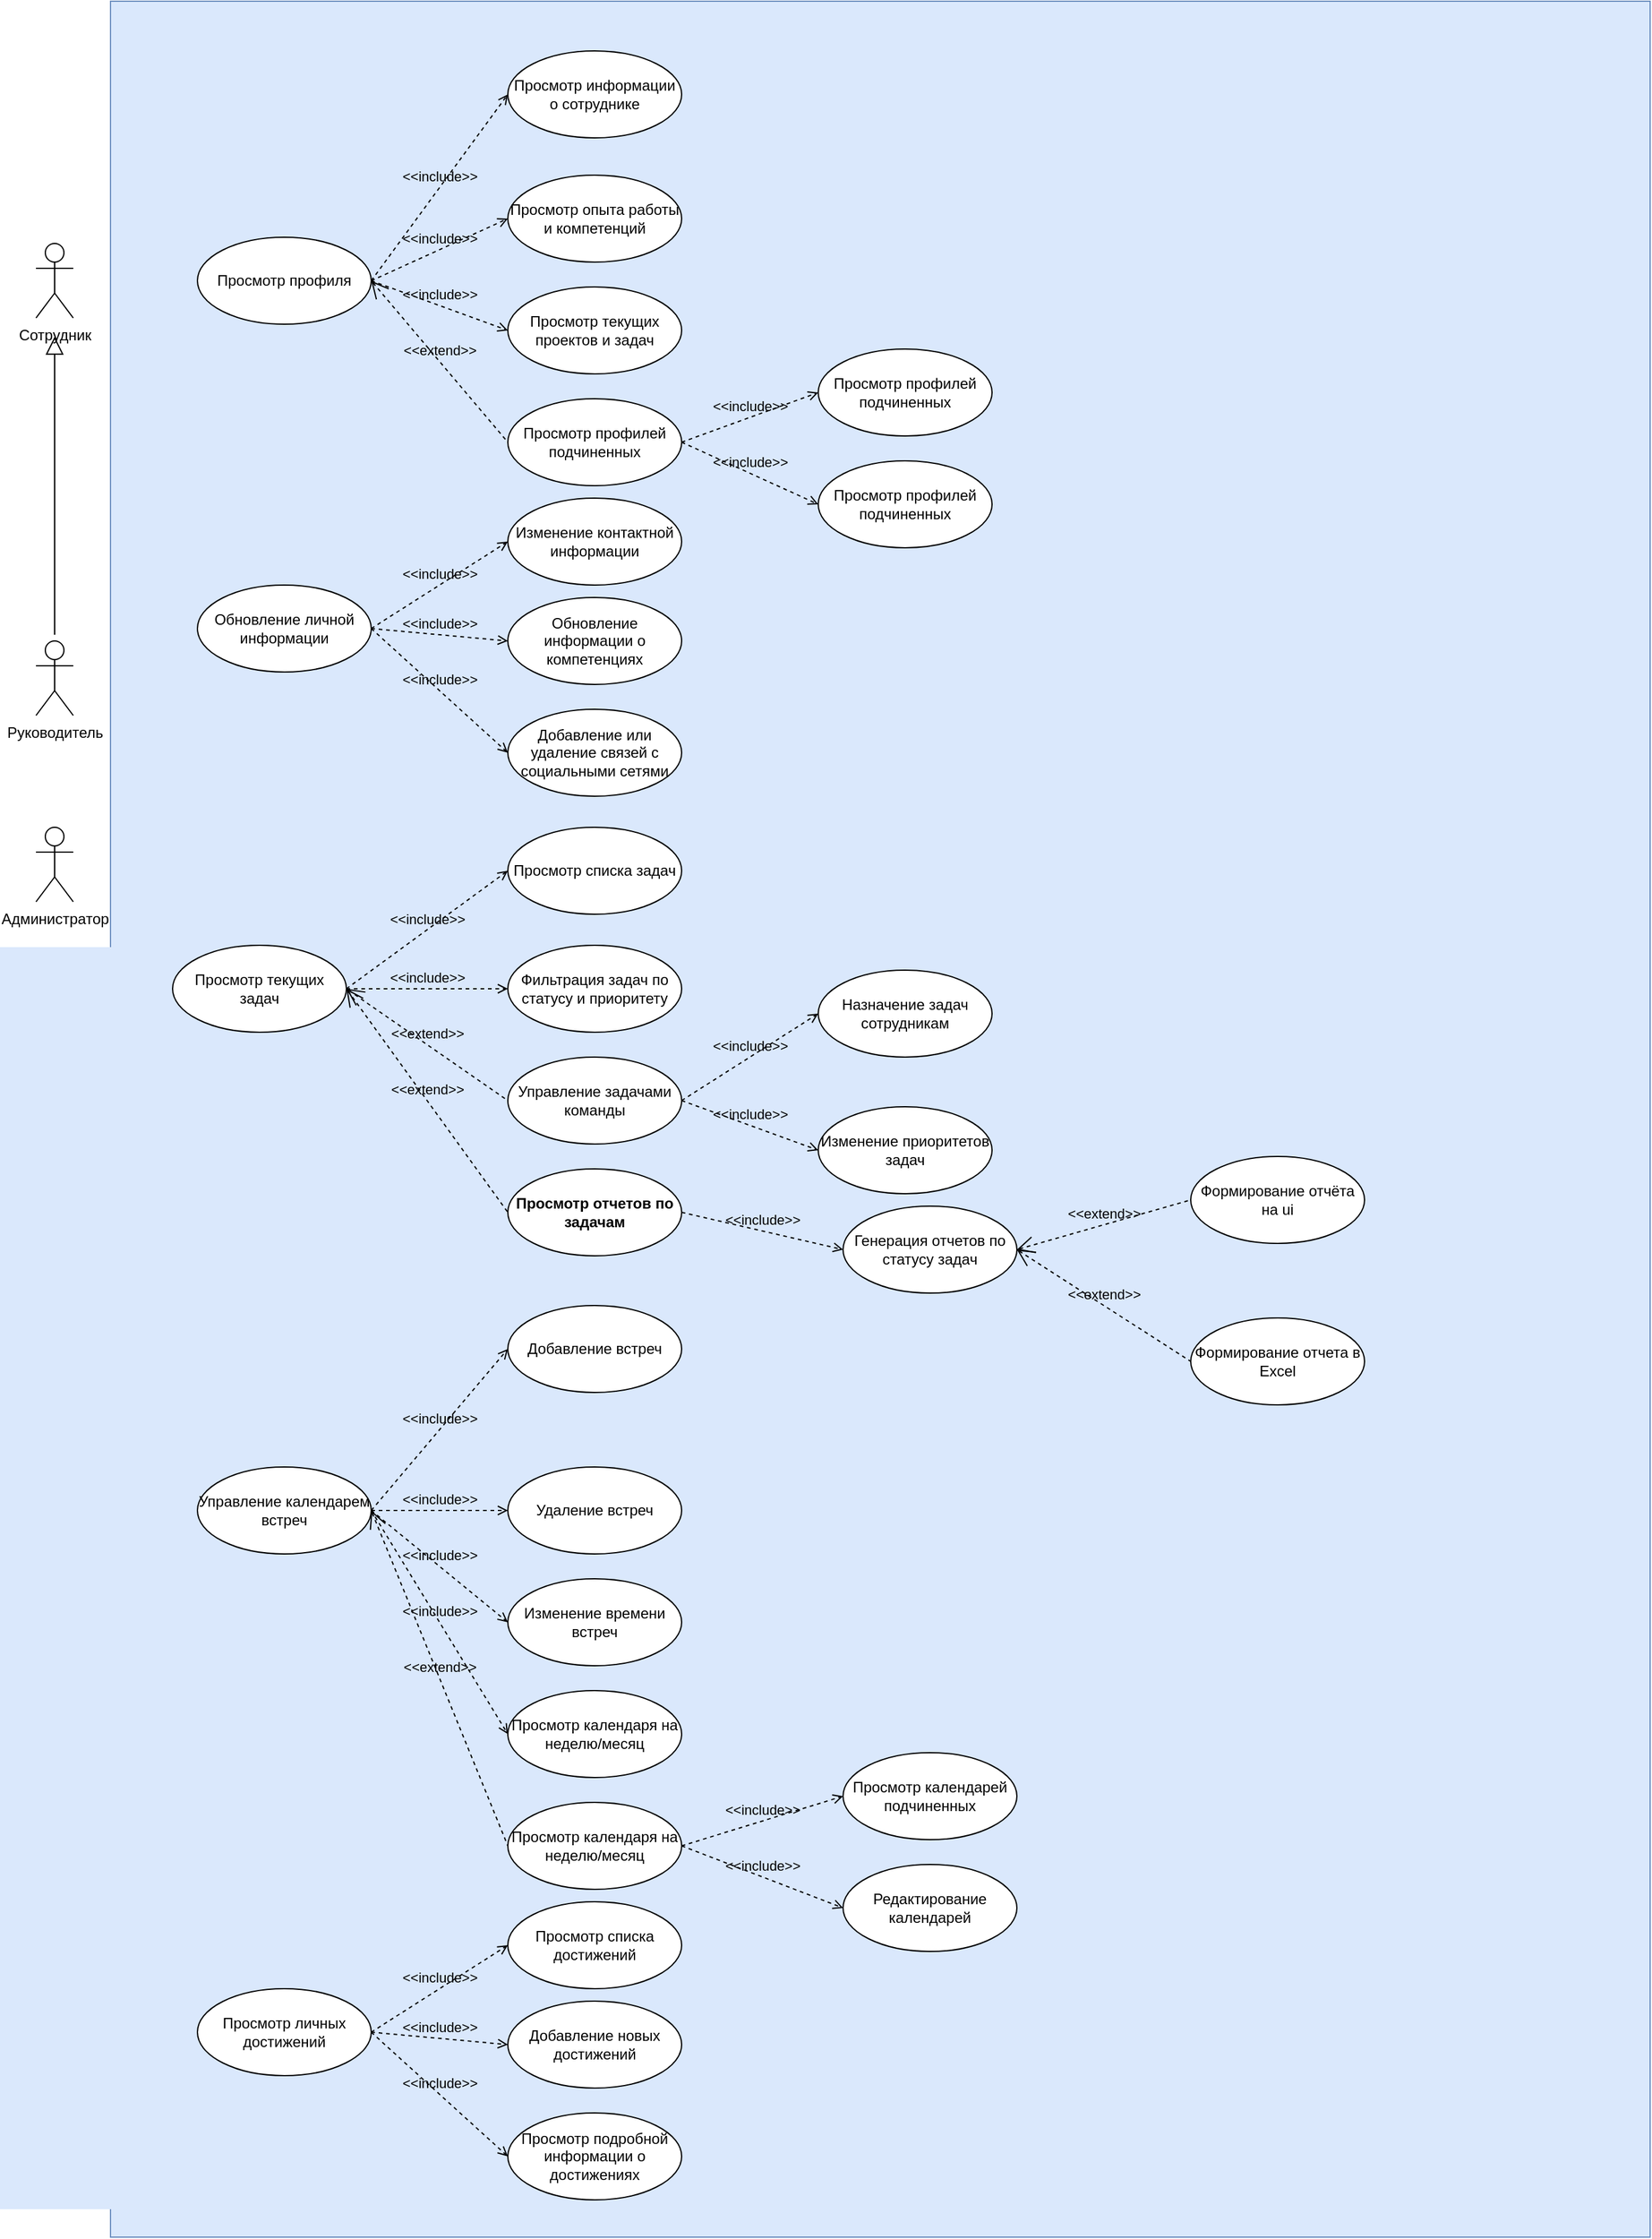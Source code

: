 <mxfile version="24.6.2" type="github">
  <diagram name="Страница — 1" id="6D_wEND17thWg54xiyXQ">
    <mxGraphModel dx="2074" dy="1132" grid="1" gridSize="10" guides="1" tooltips="1" connect="1" arrows="1" fold="1" page="1" pageScale="1" pageWidth="827" pageHeight="1169" math="0" shadow="0">
      <root>
        <mxCell id="0" />
        <mxCell id="1" parent="0" />
        <mxCell id="sTOlMVgeT1HYII_DFmIz-1" value="Сотрудник" style="shape=umlActor;html=1;verticalLabelPosition=bottom;verticalAlign=top;align=center;" vertex="1" parent="1">
          <mxGeometry x="50" y="265" width="30" height="60" as="geometry" />
        </mxCell>
        <mxCell id="sTOlMVgeT1HYII_DFmIz-2" value="" style="rounded=0;whiteSpace=wrap;html=1;fillColor=#dae8fc;strokeColor=#6c8ebf;align=right;" vertex="1" parent="1">
          <mxGeometry x="110" y="70" width="1240" height="1800" as="geometry" />
        </mxCell>
        <mxCell id="sTOlMVgeT1HYII_DFmIz-3" value="Просмотр профиля" style="ellipse;whiteSpace=wrap;html=1;" vertex="1" parent="1">
          <mxGeometry x="180" y="260" width="140" height="70" as="geometry" />
        </mxCell>
        <mxCell id="sTOlMVgeT1HYII_DFmIz-4" value="Руководитель" style="shape=umlActor;html=1;verticalLabelPosition=bottom;verticalAlign=top;align=center;" vertex="1" parent="1">
          <mxGeometry x="50" y="585" width="30" height="60" as="geometry" />
        </mxCell>
        <mxCell id="sTOlMVgeT1HYII_DFmIz-5" value="Администратор" style="shape=umlActor;html=1;verticalLabelPosition=bottom;verticalAlign=top;align=center;" vertex="1" parent="1">
          <mxGeometry x="50" y="735" width="30" height="60" as="geometry" />
        </mxCell>
        <mxCell id="sTOlMVgeT1HYII_DFmIz-7" value="Просмотр текущих проектов и задач" style="ellipse;whiteSpace=wrap;html=1;" vertex="1" parent="1">
          <mxGeometry x="430" y="300" width="140" height="70" as="geometry" />
        </mxCell>
        <mxCell id="sTOlMVgeT1HYII_DFmIz-8" value="Просмотр опыта работы и компетенций" style="ellipse;whiteSpace=wrap;html=1;" vertex="1" parent="1">
          <mxGeometry x="430" y="210" width="140" height="70" as="geometry" />
        </mxCell>
        <mxCell id="sTOlMVgeT1HYII_DFmIz-9" value="Просмотр информации о сотруднике" style="ellipse;whiteSpace=wrap;html=1;" vertex="1" parent="1">
          <mxGeometry x="430" y="110" width="140" height="70" as="geometry" />
        </mxCell>
        <mxCell id="sTOlMVgeT1HYII_DFmIz-10" value="&amp;lt;&amp;lt;include&amp;gt;&amp;gt;" style="edgeStyle=none;html=1;endArrow=open;verticalAlign=bottom;dashed=1;labelBackgroundColor=none;rounded=0;exitX=1;exitY=0.5;exitDx=0;exitDy=0;entryX=0;entryY=0.5;entryDx=0;entryDy=0;" edge="1" parent="1" source="sTOlMVgeT1HYII_DFmIz-3" target="sTOlMVgeT1HYII_DFmIz-9">
          <mxGeometry width="160" relative="1" as="geometry">
            <mxPoint x="330" y="580" as="sourcePoint" />
            <mxPoint x="490" y="580" as="targetPoint" />
          </mxGeometry>
        </mxCell>
        <mxCell id="sTOlMVgeT1HYII_DFmIz-12" value="&amp;lt;&amp;lt;include&amp;gt;&amp;gt;" style="edgeStyle=none;html=1;endArrow=open;verticalAlign=bottom;dashed=1;labelBackgroundColor=none;rounded=0;exitX=1;exitY=0.5;exitDx=0;exitDy=0;entryX=0;entryY=0.5;entryDx=0;entryDy=0;" edge="1" parent="1" source="sTOlMVgeT1HYII_DFmIz-3" target="sTOlMVgeT1HYII_DFmIz-8">
          <mxGeometry x="-0.007" width="160" relative="1" as="geometry">
            <mxPoint x="350" y="195" as="sourcePoint" />
            <mxPoint x="497" y="160" as="targetPoint" />
            <mxPoint as="offset" />
          </mxGeometry>
        </mxCell>
        <mxCell id="sTOlMVgeT1HYII_DFmIz-13" value="&amp;lt;&amp;lt;include&amp;gt;&amp;gt;" style="edgeStyle=none;html=1;endArrow=open;verticalAlign=bottom;dashed=1;labelBackgroundColor=none;rounded=0;exitX=1;exitY=0.5;exitDx=0;exitDy=0;entryX=0;entryY=0.5;entryDx=0;entryDy=0;" edge="1" parent="1" source="sTOlMVgeT1HYII_DFmIz-3" target="sTOlMVgeT1HYII_DFmIz-7">
          <mxGeometry width="160" relative="1" as="geometry">
            <mxPoint x="340" y="185" as="sourcePoint" />
            <mxPoint x="490" y="225" as="targetPoint" />
          </mxGeometry>
        </mxCell>
        <mxCell id="sTOlMVgeT1HYII_DFmIz-15" value="Обновление личной информации" style="ellipse;whiteSpace=wrap;html=1;" vertex="1" parent="1">
          <mxGeometry x="180" y="540" width="140" height="70" as="geometry" />
        </mxCell>
        <mxCell id="sTOlMVgeT1HYII_DFmIz-16" value="Добавление или удаление связей с социальными сетями" style="ellipse;whiteSpace=wrap;html=1;" vertex="1" parent="1">
          <mxGeometry x="430" y="640" width="140" height="70" as="geometry" />
        </mxCell>
        <mxCell id="sTOlMVgeT1HYII_DFmIz-17" value="Обновление информации о компетенциях" style="ellipse;whiteSpace=wrap;html=1;" vertex="1" parent="1">
          <mxGeometry x="430" y="550" width="140" height="70" as="geometry" />
        </mxCell>
        <mxCell id="sTOlMVgeT1HYII_DFmIz-18" value="Изменение контактной информации" style="ellipse;whiteSpace=wrap;html=1;" vertex="1" parent="1">
          <mxGeometry x="430" y="470" width="140" height="70" as="geometry" />
        </mxCell>
        <mxCell id="sTOlMVgeT1HYII_DFmIz-19" value="&amp;lt;&amp;lt;include&amp;gt;&amp;gt;" style="edgeStyle=none;html=1;endArrow=open;verticalAlign=bottom;dashed=1;labelBackgroundColor=none;rounded=0;exitX=1;exitY=0.5;exitDx=0;exitDy=0;entryX=0;entryY=0.5;entryDx=0;entryDy=0;" edge="1" parent="1" source="sTOlMVgeT1HYII_DFmIz-15" target="sTOlMVgeT1HYII_DFmIz-18">
          <mxGeometry width="160" relative="1" as="geometry">
            <mxPoint x="340" y="185" as="sourcePoint" />
            <mxPoint x="500" y="425" as="targetPoint" />
          </mxGeometry>
        </mxCell>
        <mxCell id="sTOlMVgeT1HYII_DFmIz-20" value="&amp;lt;&amp;lt;include&amp;gt;&amp;gt;" style="edgeStyle=none;html=1;endArrow=open;verticalAlign=bottom;dashed=1;labelBackgroundColor=none;rounded=0;exitX=1;exitY=0.5;exitDx=0;exitDy=0;entryX=0;entryY=0.5;entryDx=0;entryDy=0;" edge="1" parent="1" source="sTOlMVgeT1HYII_DFmIz-15" target="sTOlMVgeT1HYII_DFmIz-16">
          <mxGeometry width="160" relative="1" as="geometry">
            <mxPoint x="330" y="515" as="sourcePoint" />
            <mxPoint x="450" y="515" as="targetPoint" />
          </mxGeometry>
        </mxCell>
        <mxCell id="sTOlMVgeT1HYII_DFmIz-21" value="&amp;lt;&amp;lt;include&amp;gt;&amp;gt;" style="edgeStyle=none;html=1;endArrow=open;verticalAlign=bottom;dashed=1;labelBackgroundColor=none;rounded=0;exitX=1;exitY=0.5;exitDx=0;exitDy=0;entryX=0;entryY=0.5;entryDx=0;entryDy=0;" edge="1" parent="1" source="sTOlMVgeT1HYII_DFmIz-15" target="sTOlMVgeT1HYII_DFmIz-17">
          <mxGeometry width="160" relative="1" as="geometry">
            <mxPoint x="340" y="525" as="sourcePoint" />
            <mxPoint x="460" y="525" as="targetPoint" />
          </mxGeometry>
        </mxCell>
        <mxCell id="sTOlMVgeT1HYII_DFmIz-22" value="Просмотр текущих задач" style="ellipse;whiteSpace=wrap;html=1;" vertex="1" parent="1">
          <mxGeometry x="160" y="830" width="140" height="70" as="geometry" />
        </mxCell>
        <mxCell id="sTOlMVgeT1HYII_DFmIz-23" value="Фильтрация задач по статусу и приоритету" style="ellipse;whiteSpace=wrap;html=1;" vertex="1" parent="1">
          <mxGeometry x="430" y="830" width="140" height="70" as="geometry" />
        </mxCell>
        <mxCell id="sTOlMVgeT1HYII_DFmIz-24" value="Просмотр списка задач" style="ellipse;whiteSpace=wrap;html=1;" vertex="1" parent="1">
          <mxGeometry x="430" y="735" width="140" height="70" as="geometry" />
        </mxCell>
        <mxCell id="sTOlMVgeT1HYII_DFmIz-25" value="&amp;lt;&amp;lt;include&amp;gt;&amp;gt;" style="edgeStyle=none;html=1;endArrow=open;verticalAlign=bottom;dashed=1;labelBackgroundColor=none;rounded=0;exitX=1;exitY=0.5;exitDx=0;exitDy=0;entryX=0;entryY=0.5;entryDx=0;entryDy=0;" edge="1" parent="1" source="sTOlMVgeT1HYII_DFmIz-22" target="sTOlMVgeT1HYII_DFmIz-24">
          <mxGeometry width="160" relative="1" as="geometry">
            <mxPoint x="330" y="515" as="sourcePoint" />
            <mxPoint x="450" y="685" as="targetPoint" />
          </mxGeometry>
        </mxCell>
        <mxCell id="sTOlMVgeT1HYII_DFmIz-26" value="&amp;lt;&amp;lt;include&amp;gt;&amp;gt;" style="edgeStyle=none;html=1;endArrow=open;verticalAlign=bottom;dashed=1;labelBackgroundColor=none;rounded=0;exitX=1;exitY=0.5;exitDx=0;exitDy=0;entryX=0;entryY=0.5;entryDx=0;entryDy=0;" edge="1" parent="1" source="sTOlMVgeT1HYII_DFmIz-22" target="sTOlMVgeT1HYII_DFmIz-23">
          <mxGeometry width="160" relative="1" as="geometry">
            <mxPoint x="340" y="525" as="sourcePoint" />
            <mxPoint x="460" y="695" as="targetPoint" />
          </mxGeometry>
        </mxCell>
        <mxCell id="sTOlMVgeT1HYII_DFmIz-27" value="Управление календарем встреч" style="ellipse;whiteSpace=wrap;html=1;" vertex="1" parent="1">
          <mxGeometry x="180" y="1250" width="140" height="70" as="geometry" />
        </mxCell>
        <mxCell id="sTOlMVgeT1HYII_DFmIz-28" value="Изменение времени встреч" style="ellipse;whiteSpace=wrap;html=1;" vertex="1" parent="1">
          <mxGeometry x="430" y="1340" width="140" height="70" as="geometry" />
        </mxCell>
        <mxCell id="sTOlMVgeT1HYII_DFmIz-29" value="Удаление встреч" style="ellipse;whiteSpace=wrap;html=1;" vertex="1" parent="1">
          <mxGeometry x="430" y="1250" width="140" height="70" as="geometry" />
        </mxCell>
        <mxCell id="sTOlMVgeT1HYII_DFmIz-30" value="Добавление встреч" style="ellipse;whiteSpace=wrap;html=1;" vertex="1" parent="1">
          <mxGeometry x="430" y="1120" width="140" height="70" as="geometry" />
        </mxCell>
        <mxCell id="sTOlMVgeT1HYII_DFmIz-31" value="Просмотр календаря на неделю/месяц" style="ellipse;whiteSpace=wrap;html=1;" vertex="1" parent="1">
          <mxGeometry x="430" y="1430" width="140" height="70" as="geometry" />
        </mxCell>
        <mxCell id="sTOlMVgeT1HYII_DFmIz-32" value="&amp;lt;&amp;lt;include&amp;gt;&amp;gt;" style="edgeStyle=none;html=1;endArrow=open;verticalAlign=bottom;dashed=1;labelBackgroundColor=none;rounded=0;exitX=1;exitY=0.5;exitDx=0;exitDy=0;entryX=0;entryY=0.5;entryDx=0;entryDy=0;" edge="1" parent="1" source="sTOlMVgeT1HYII_DFmIz-27" target="sTOlMVgeT1HYII_DFmIz-30">
          <mxGeometry width="160" relative="1" as="geometry">
            <mxPoint x="330" y="1025" as="sourcePoint" />
            <mxPoint x="450" y="1065" as="targetPoint" />
          </mxGeometry>
        </mxCell>
        <mxCell id="sTOlMVgeT1HYII_DFmIz-33" value="&amp;lt;&amp;lt;include&amp;gt;&amp;gt;" style="edgeStyle=none;html=1;endArrow=open;verticalAlign=bottom;dashed=1;labelBackgroundColor=none;rounded=0;exitX=1;exitY=0.5;exitDx=0;exitDy=0;entryX=0;entryY=0.5;entryDx=0;entryDy=0;" edge="1" parent="1" source="sTOlMVgeT1HYII_DFmIz-27" target="sTOlMVgeT1HYII_DFmIz-29">
          <mxGeometry width="160" relative="1" as="geometry">
            <mxPoint x="330" y="1315" as="sourcePoint" />
            <mxPoint x="450" y="1165" as="targetPoint" />
          </mxGeometry>
        </mxCell>
        <mxCell id="sTOlMVgeT1HYII_DFmIz-34" value="&amp;lt;&amp;lt;include&amp;gt;&amp;gt;" style="edgeStyle=none;html=1;endArrow=open;verticalAlign=bottom;dashed=1;labelBackgroundColor=none;rounded=0;exitX=1;exitY=0.5;exitDx=0;exitDy=0;entryX=0;entryY=0.5;entryDx=0;entryDy=0;" edge="1" parent="1" source="sTOlMVgeT1HYII_DFmIz-27" target="sTOlMVgeT1HYII_DFmIz-28">
          <mxGeometry width="160" relative="1" as="geometry">
            <mxPoint x="340" y="1325" as="sourcePoint" />
            <mxPoint x="460" y="1175" as="targetPoint" />
          </mxGeometry>
        </mxCell>
        <mxCell id="sTOlMVgeT1HYII_DFmIz-35" value="&amp;lt;&amp;lt;include&amp;gt;&amp;gt;" style="edgeStyle=none;html=1;endArrow=open;verticalAlign=bottom;dashed=1;labelBackgroundColor=none;rounded=0;exitX=1;exitY=0.5;exitDx=0;exitDy=0;entryX=0;entryY=0.5;entryDx=0;entryDy=0;" edge="1" parent="1" source="sTOlMVgeT1HYII_DFmIz-27" target="sTOlMVgeT1HYII_DFmIz-31">
          <mxGeometry width="160" relative="1" as="geometry">
            <mxPoint x="350" y="1335" as="sourcePoint" />
            <mxPoint x="470" y="1185" as="targetPoint" />
          </mxGeometry>
        </mxCell>
        <mxCell id="sTOlMVgeT1HYII_DFmIz-36" value="Просмотр личных достижений" style="ellipse;whiteSpace=wrap;html=1;" vertex="1" parent="1">
          <mxGeometry x="180" y="1670" width="140" height="70" as="geometry" />
        </mxCell>
        <mxCell id="sTOlMVgeT1HYII_DFmIz-37" value="Просмотр подробной информации о достижениях" style="ellipse;whiteSpace=wrap;html=1;" vertex="1" parent="1">
          <mxGeometry x="430" y="1770" width="140" height="70" as="geometry" />
        </mxCell>
        <mxCell id="sTOlMVgeT1HYII_DFmIz-38" value="Добавление новых достижений" style="ellipse;whiteSpace=wrap;html=1;" vertex="1" parent="1">
          <mxGeometry x="430" y="1680" width="140" height="70" as="geometry" />
        </mxCell>
        <mxCell id="sTOlMVgeT1HYII_DFmIz-39" value="Просмотр списка достижений" style="ellipse;whiteSpace=wrap;html=1;" vertex="1" parent="1">
          <mxGeometry x="430" y="1600" width="140" height="70" as="geometry" />
        </mxCell>
        <mxCell id="sTOlMVgeT1HYII_DFmIz-40" value="&amp;lt;&amp;lt;include&amp;gt;&amp;gt;" style="edgeStyle=none;html=1;endArrow=open;verticalAlign=bottom;dashed=1;labelBackgroundColor=none;rounded=0;exitX=1;exitY=0.5;exitDx=0;exitDy=0;entryX=0;entryY=0.5;entryDx=0;entryDy=0;" edge="1" parent="1" source="sTOlMVgeT1HYII_DFmIz-36" target="sTOlMVgeT1HYII_DFmIz-39">
          <mxGeometry width="160" relative="1" as="geometry">
            <mxPoint x="340" y="1315" as="sourcePoint" />
            <mxPoint x="500" y="1555" as="targetPoint" />
          </mxGeometry>
        </mxCell>
        <mxCell id="sTOlMVgeT1HYII_DFmIz-41" value="&amp;lt;&amp;lt;include&amp;gt;&amp;gt;" style="edgeStyle=none;html=1;endArrow=open;verticalAlign=bottom;dashed=1;labelBackgroundColor=none;rounded=0;exitX=1;exitY=0.5;exitDx=0;exitDy=0;entryX=0;entryY=0.5;entryDx=0;entryDy=0;" edge="1" parent="1" source="sTOlMVgeT1HYII_DFmIz-36" target="sTOlMVgeT1HYII_DFmIz-37">
          <mxGeometry width="160" relative="1" as="geometry">
            <mxPoint x="330" y="1645" as="sourcePoint" />
            <mxPoint x="450" y="1645" as="targetPoint" />
          </mxGeometry>
        </mxCell>
        <mxCell id="sTOlMVgeT1HYII_DFmIz-42" value="&amp;lt;&amp;lt;include&amp;gt;&amp;gt;" style="edgeStyle=none;html=1;endArrow=open;verticalAlign=bottom;dashed=1;labelBackgroundColor=none;rounded=0;exitX=1;exitY=0.5;exitDx=0;exitDy=0;entryX=0;entryY=0.5;entryDx=0;entryDy=0;" edge="1" parent="1" source="sTOlMVgeT1HYII_DFmIz-36" target="sTOlMVgeT1HYII_DFmIz-38">
          <mxGeometry width="160" relative="1" as="geometry">
            <mxPoint x="340" y="1655" as="sourcePoint" />
            <mxPoint x="460" y="1655" as="targetPoint" />
          </mxGeometry>
        </mxCell>
        <mxCell id="sTOlMVgeT1HYII_DFmIz-43" value="" style="edgeStyle=none;html=1;endArrow=block;endFill=0;endSize=12;verticalAlign=bottom;rounded=0;" edge="1" parent="1">
          <mxGeometry width="160" relative="1" as="geometry">
            <mxPoint x="65" y="580" as="sourcePoint" />
            <mxPoint x="65" y="340" as="targetPoint" />
          </mxGeometry>
        </mxCell>
        <mxCell id="sTOlMVgeT1HYII_DFmIz-44" value="Просмотр профилей подчиненных" style="ellipse;whiteSpace=wrap;html=1;" vertex="1" parent="1">
          <mxGeometry x="430" y="390" width="140" height="70" as="geometry" />
        </mxCell>
        <mxCell id="sTOlMVgeT1HYII_DFmIz-45" value="&amp;lt;&amp;lt;extend&amp;gt;&amp;gt;" style="edgeStyle=none;html=1;startArrow=open;endArrow=none;startSize=12;verticalAlign=bottom;dashed=1;labelBackgroundColor=none;rounded=0;entryX=0;entryY=0.5;entryDx=0;entryDy=0;exitX=1;exitY=0.5;exitDx=0;exitDy=0;" edge="1" parent="1" source="sTOlMVgeT1HYII_DFmIz-3" target="sTOlMVgeT1HYII_DFmIz-44">
          <mxGeometry width="160" relative="1" as="geometry">
            <mxPoint x="330" y="630" as="sourcePoint" />
            <mxPoint x="490" y="630" as="targetPoint" />
          </mxGeometry>
        </mxCell>
        <mxCell id="sTOlMVgeT1HYII_DFmIz-46" value="Просмотр профилей подчиненных" style="ellipse;whiteSpace=wrap;html=1;" vertex="1" parent="1">
          <mxGeometry x="680" y="440" width="140" height="70" as="geometry" />
        </mxCell>
        <mxCell id="sTOlMVgeT1HYII_DFmIz-47" value="Просмотр профилей подчиненных" style="ellipse;whiteSpace=wrap;html=1;" vertex="1" parent="1">
          <mxGeometry x="680" y="350" width="140" height="70" as="geometry" />
        </mxCell>
        <mxCell id="sTOlMVgeT1HYII_DFmIz-48" value="&amp;lt;&amp;lt;include&amp;gt;&amp;gt;" style="edgeStyle=none;html=1;endArrow=open;verticalAlign=bottom;dashed=1;labelBackgroundColor=none;rounded=0;exitX=1;exitY=0.5;exitDx=0;exitDy=0;entryX=0;entryY=0.5;entryDx=0;entryDy=0;" edge="1" parent="1" source="sTOlMVgeT1HYII_DFmIz-44" target="sTOlMVgeT1HYII_DFmIz-47">
          <mxGeometry x="-0.007" width="160" relative="1" as="geometry">
            <mxPoint x="330" y="305" as="sourcePoint" />
            <mxPoint x="440" y="255" as="targetPoint" />
            <mxPoint as="offset" />
          </mxGeometry>
        </mxCell>
        <mxCell id="sTOlMVgeT1HYII_DFmIz-49" value="&amp;lt;&amp;lt;include&amp;gt;&amp;gt;" style="edgeStyle=none;html=1;endArrow=open;verticalAlign=bottom;dashed=1;labelBackgroundColor=none;rounded=0;exitX=1;exitY=0.5;exitDx=0;exitDy=0;entryX=0;entryY=0.5;entryDx=0;entryDy=0;" edge="1" parent="1" source="sTOlMVgeT1HYII_DFmIz-44" target="sTOlMVgeT1HYII_DFmIz-46">
          <mxGeometry x="-0.007" width="160" relative="1" as="geometry">
            <mxPoint x="580" y="335" as="sourcePoint" />
            <mxPoint x="680" y="285" as="targetPoint" />
            <mxPoint as="offset" />
          </mxGeometry>
        </mxCell>
        <mxCell id="sTOlMVgeT1HYII_DFmIz-50" value="Управление задачами команды" style="ellipse;whiteSpace=wrap;html=1;" vertex="1" parent="1">
          <mxGeometry x="430" y="920" width="140" height="70" as="geometry" />
        </mxCell>
        <mxCell id="sTOlMVgeT1HYII_DFmIz-51" value="&lt;strong&gt;Просмотр отчетов по задачам&lt;/strong&gt;" style="ellipse;whiteSpace=wrap;html=1;" vertex="1" parent="1">
          <mxGeometry x="430" y="1010" width="140" height="70" as="geometry" />
        </mxCell>
        <mxCell id="sTOlMVgeT1HYII_DFmIz-52" value="&amp;lt;&amp;lt;extend&amp;gt;&amp;gt;" style="edgeStyle=none;html=1;startArrow=open;endArrow=none;startSize=12;verticalAlign=bottom;dashed=1;labelBackgroundColor=none;rounded=0;exitX=1;exitY=0.5;exitDx=0;exitDy=0;entryX=0;entryY=0.5;entryDx=0;entryDy=0;" edge="1" parent="1" source="sTOlMVgeT1HYII_DFmIz-22" target="sTOlMVgeT1HYII_DFmIz-50">
          <mxGeometry width="160" relative="1" as="geometry">
            <mxPoint x="530" y="1130" as="sourcePoint" />
            <mxPoint x="690" y="1130" as="targetPoint" />
          </mxGeometry>
        </mxCell>
        <mxCell id="sTOlMVgeT1HYII_DFmIz-53" value="&amp;lt;&amp;lt;extend&amp;gt;&amp;gt;" style="edgeStyle=none;html=1;startArrow=open;endArrow=none;startSize=12;verticalAlign=bottom;dashed=1;labelBackgroundColor=none;rounded=0;exitX=1;exitY=0.5;exitDx=0;exitDy=0;entryX=0;entryY=0.5;entryDx=0;entryDy=0;" edge="1" parent="1" source="sTOlMVgeT1HYII_DFmIz-22" target="sTOlMVgeT1HYII_DFmIz-51">
          <mxGeometry width="160" relative="1" as="geometry">
            <mxPoint x="310" y="875" as="sourcePoint" />
            <mxPoint x="440" y="965" as="targetPoint" />
          </mxGeometry>
        </mxCell>
        <mxCell id="sTOlMVgeT1HYII_DFmIz-54" value="Назначение задач сотрудникам" style="ellipse;whiteSpace=wrap;html=1;" vertex="1" parent="1">
          <mxGeometry x="680" y="850" width="140" height="70" as="geometry" />
        </mxCell>
        <mxCell id="sTOlMVgeT1HYII_DFmIz-55" value="Изменение приоритетов задач" style="ellipse;whiteSpace=wrap;html=1;" vertex="1" parent="1">
          <mxGeometry x="680" y="960" width="140" height="70" as="geometry" />
        </mxCell>
        <mxCell id="sTOlMVgeT1HYII_DFmIz-57" value="&amp;lt;&amp;lt;include&amp;gt;&amp;gt;" style="edgeStyle=none;html=1;endArrow=open;verticalAlign=bottom;dashed=1;labelBackgroundColor=none;rounded=0;exitX=1;exitY=0.5;exitDx=0;exitDy=0;entryX=0;entryY=0.5;entryDx=0;entryDy=0;" edge="1" parent="1" source="sTOlMVgeT1HYII_DFmIz-50" target="sTOlMVgeT1HYII_DFmIz-54">
          <mxGeometry width="160" relative="1" as="geometry">
            <mxPoint x="310" y="875" as="sourcePoint" />
            <mxPoint x="440" y="875" as="targetPoint" />
          </mxGeometry>
        </mxCell>
        <mxCell id="sTOlMVgeT1HYII_DFmIz-58" value="&amp;lt;&amp;lt;include&amp;gt;&amp;gt;" style="edgeStyle=none;html=1;endArrow=open;verticalAlign=bottom;dashed=1;labelBackgroundColor=none;rounded=0;exitX=1;exitY=0.5;exitDx=0;exitDy=0;entryX=0;entryY=0.5;entryDx=0;entryDy=0;" edge="1" parent="1" source="sTOlMVgeT1HYII_DFmIz-50" target="sTOlMVgeT1HYII_DFmIz-55">
          <mxGeometry width="160" relative="1" as="geometry">
            <mxPoint x="320" y="885" as="sourcePoint" />
            <mxPoint x="450" y="885" as="targetPoint" />
          </mxGeometry>
        </mxCell>
        <mxCell id="sTOlMVgeT1HYII_DFmIz-59" value="Генерация отчетов по статусу задач" style="ellipse;whiteSpace=wrap;html=1;" vertex="1" parent="1">
          <mxGeometry x="700" y="1040" width="140" height="70" as="geometry" />
        </mxCell>
        <mxCell id="sTOlMVgeT1HYII_DFmIz-60" value="Формирование отчета в Excel" style="ellipse;whiteSpace=wrap;html=1;" vertex="1" parent="1">
          <mxGeometry x="980" y="1130" width="140" height="70" as="geometry" />
        </mxCell>
        <mxCell id="sTOlMVgeT1HYII_DFmIz-61" value="&amp;lt;&amp;lt;include&amp;gt;&amp;gt;" style="edgeStyle=none;html=1;endArrow=open;verticalAlign=bottom;dashed=1;labelBackgroundColor=none;rounded=0;exitX=1;exitY=0.5;exitDx=0;exitDy=0;entryX=0;entryY=0.5;entryDx=0;entryDy=0;" edge="1" parent="1" source="sTOlMVgeT1HYII_DFmIz-51" target="sTOlMVgeT1HYII_DFmIz-59">
          <mxGeometry width="160" relative="1" as="geometry">
            <mxPoint x="580" y="965" as="sourcePoint" />
            <mxPoint x="690" y="1005" as="targetPoint" />
          </mxGeometry>
        </mxCell>
        <mxCell id="sTOlMVgeT1HYII_DFmIz-62" value="&amp;lt;&amp;lt;extend&amp;gt;&amp;gt;" style="edgeStyle=none;html=1;startArrow=open;endArrow=none;startSize=12;verticalAlign=bottom;dashed=1;labelBackgroundColor=none;rounded=0;exitX=1;exitY=0.5;exitDx=0;exitDy=0;entryX=0;entryY=0.5;entryDx=0;entryDy=0;" edge="1" parent="1" source="sTOlMVgeT1HYII_DFmIz-59" target="sTOlMVgeT1HYII_DFmIz-60">
          <mxGeometry width="160" relative="1" as="geometry">
            <mxPoint x="310" y="875" as="sourcePoint" />
            <mxPoint x="440" y="965" as="targetPoint" />
          </mxGeometry>
        </mxCell>
        <mxCell id="sTOlMVgeT1HYII_DFmIz-63" value="Формирование отчёта на ui" style="ellipse;whiteSpace=wrap;html=1;" vertex="1" parent="1">
          <mxGeometry x="980" y="1000" width="140" height="70" as="geometry" />
        </mxCell>
        <mxCell id="sTOlMVgeT1HYII_DFmIz-64" value="&amp;lt;&amp;lt;extend&amp;gt;&amp;gt;" style="edgeStyle=none;html=1;startArrow=open;endArrow=none;startSize=12;verticalAlign=bottom;dashed=1;labelBackgroundColor=none;rounded=0;exitX=1;exitY=0.5;exitDx=0;exitDy=0;entryX=0;entryY=0.5;entryDx=0;entryDy=0;" edge="1" parent="1" source="sTOlMVgeT1HYII_DFmIz-59" target="sTOlMVgeT1HYII_DFmIz-63">
          <mxGeometry width="160" relative="1" as="geometry">
            <mxPoint x="850" y="1085" as="sourcePoint" />
            <mxPoint x="990" y="1175" as="targetPoint" />
          </mxGeometry>
        </mxCell>
        <mxCell id="sTOlMVgeT1HYII_DFmIz-65" value="Просмотр календаря на неделю/месяц" style="ellipse;whiteSpace=wrap;html=1;" vertex="1" parent="1">
          <mxGeometry x="430" y="1520" width="140" height="70" as="geometry" />
        </mxCell>
        <mxCell id="sTOlMVgeT1HYII_DFmIz-66" value="&amp;lt;&amp;lt;extend&amp;gt;&amp;gt;" style="edgeStyle=none;html=1;startArrow=open;endArrow=none;startSize=12;verticalAlign=bottom;dashed=1;labelBackgroundColor=none;rounded=0;exitX=1;exitY=0.5;exitDx=0;exitDy=0;entryX=0;entryY=0.5;entryDx=0;entryDy=0;" edge="1" parent="1" source="sTOlMVgeT1HYII_DFmIz-27" target="sTOlMVgeT1HYII_DFmIz-65">
          <mxGeometry width="160" relative="1" as="geometry">
            <mxPoint x="310" y="875" as="sourcePoint" />
            <mxPoint x="440" y="1055" as="targetPoint" />
          </mxGeometry>
        </mxCell>
        <mxCell id="sTOlMVgeT1HYII_DFmIz-67" value="Просмотр календарей подчиненных" style="ellipse;whiteSpace=wrap;html=1;" vertex="1" parent="1">
          <mxGeometry x="700" y="1480" width="140" height="70" as="geometry" />
        </mxCell>
        <mxCell id="sTOlMVgeT1HYII_DFmIz-68" value="Редактирование календарей" style="ellipse;whiteSpace=wrap;html=1;" vertex="1" parent="1">
          <mxGeometry x="700" y="1570" width="140" height="70" as="geometry" />
        </mxCell>
        <mxCell id="sTOlMVgeT1HYII_DFmIz-69" value="&amp;lt;&amp;lt;include&amp;gt;&amp;gt;" style="edgeStyle=none;html=1;endArrow=open;verticalAlign=bottom;dashed=1;labelBackgroundColor=none;rounded=0;exitX=1;exitY=0.5;exitDx=0;exitDy=0;entryX=0;entryY=0.5;entryDx=0;entryDy=0;" edge="1" parent="1" source="sTOlMVgeT1HYII_DFmIz-65" target="sTOlMVgeT1HYII_DFmIz-67">
          <mxGeometry width="160" relative="1" as="geometry">
            <mxPoint x="580" y="1055" as="sourcePoint" />
            <mxPoint x="710" y="1085" as="targetPoint" />
          </mxGeometry>
        </mxCell>
        <mxCell id="sTOlMVgeT1HYII_DFmIz-70" value="&amp;lt;&amp;lt;include&amp;gt;&amp;gt;" style="edgeStyle=none;html=1;endArrow=open;verticalAlign=bottom;dashed=1;labelBackgroundColor=none;rounded=0;exitX=1;exitY=0.5;exitDx=0;exitDy=0;entryX=0;entryY=0.5;entryDx=0;entryDy=0;" edge="1" parent="1" source="sTOlMVgeT1HYII_DFmIz-65" target="sTOlMVgeT1HYII_DFmIz-68">
          <mxGeometry width="160" relative="1" as="geometry">
            <mxPoint x="580" y="1565" as="sourcePoint" />
            <mxPoint x="710" y="1525" as="targetPoint" />
          </mxGeometry>
        </mxCell>
      </root>
    </mxGraphModel>
  </diagram>
</mxfile>
